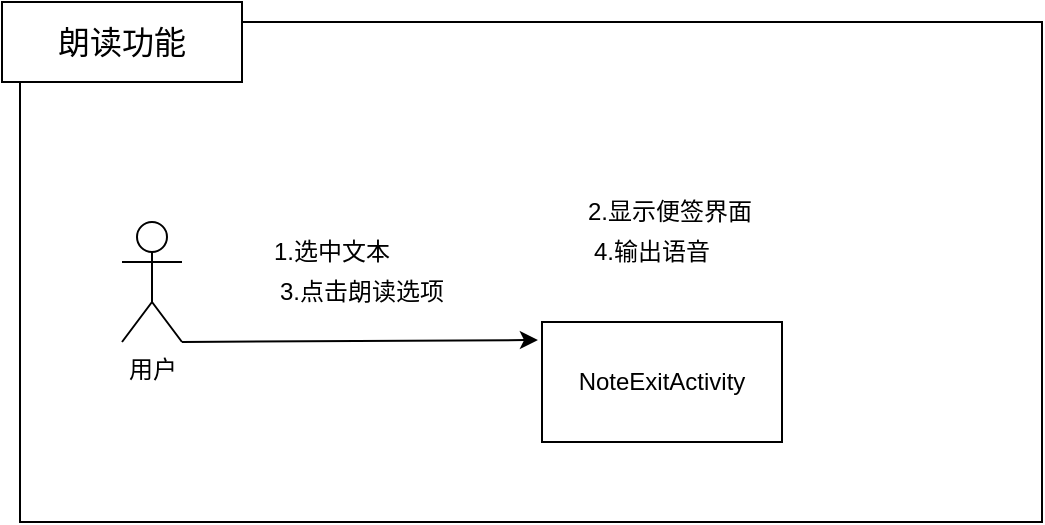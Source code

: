 <mxfile version="22.1.3" type="device">
  <diagram name="第 1 页" id="h136pcTpXReEDVyURnkJ">
    <mxGraphModel dx="792" dy="429" grid="1" gridSize="10" guides="1" tooltips="1" connect="1" arrows="1" fold="1" page="1" pageScale="1" pageWidth="827" pageHeight="1169" math="0" shadow="0">
      <root>
        <mxCell id="0" />
        <mxCell id="1" parent="0" />
        <mxCell id="aFJt68EdCN7a-wkORS-8-2" value="" style="rounded=0;whiteSpace=wrap;html=1;" parent="1" vertex="1">
          <mxGeometry x="89" y="30" width="511" height="250" as="geometry" />
        </mxCell>
        <mxCell id="aFJt68EdCN7a-wkORS-8-3" value="&lt;font style=&quot;font-size: 16px;&quot;&gt;朗读功能&lt;/font&gt;" style="rounded=0;whiteSpace=wrap;html=1;" parent="1" vertex="1">
          <mxGeometry x="80" y="20" width="120" height="40" as="geometry" />
        </mxCell>
        <mxCell id="aFJt68EdCN7a-wkORS-8-4" value="用户" style="shape=umlActor;verticalLabelPosition=bottom;verticalAlign=top;html=1;outlineConnect=0;" parent="1" vertex="1">
          <mxGeometry x="140" y="130" width="30" height="60" as="geometry" />
        </mxCell>
        <mxCell id="aFJt68EdCN7a-wkORS-8-5" value="1.选中文本" style="text;html=1;strokeColor=none;fillColor=none;align=center;verticalAlign=middle;whiteSpace=wrap;rounded=0;" parent="1" vertex="1">
          <mxGeometry x="215" y="130" width="60" height="30" as="geometry" />
        </mxCell>
        <mxCell id="aFJt68EdCN7a-wkORS-8-7" value="3.点击朗读选项" style="text;html=1;strokeColor=none;fillColor=none;align=center;verticalAlign=middle;whiteSpace=wrap;rounded=0;" parent="1" vertex="1">
          <mxGeometry x="215" y="150" width="90" height="30" as="geometry" />
        </mxCell>
        <mxCell id="aFJt68EdCN7a-wkORS-8-8" value="2.显示便签界面" style="text;html=1;strokeColor=none;fillColor=none;align=center;verticalAlign=middle;whiteSpace=wrap;rounded=0;" parent="1" vertex="1">
          <mxGeometry x="369" y="110" width="90" height="30" as="geometry" />
        </mxCell>
        <mxCell id="aFJt68EdCN7a-wkORS-8-10" value="4.输出语音" style="text;html=1;strokeColor=none;fillColor=none;align=center;verticalAlign=middle;whiteSpace=wrap;rounded=0;" parent="1" vertex="1">
          <mxGeometry x="360" y="130" width="90" height="30" as="geometry" />
        </mxCell>
        <mxCell id="aFJt68EdCN7a-wkORS-8-14" value="NoteExitActivity" style="rounded=0;whiteSpace=wrap;html=1;" parent="1" vertex="1">
          <mxGeometry x="350" y="180" width="120" height="60" as="geometry" />
        </mxCell>
        <mxCell id="aFJt68EdCN7a-wkORS-8-18" value="" style="endArrow=classic;html=1;rounded=0;exitX=1;exitY=1;exitDx=0;exitDy=0;exitPerimeter=0;entryX=-0.017;entryY=0.15;entryDx=0;entryDy=0;entryPerimeter=0;" parent="1" source="aFJt68EdCN7a-wkORS-8-4" target="aFJt68EdCN7a-wkORS-8-14" edge="1">
          <mxGeometry width="50" height="50" relative="1" as="geometry">
            <mxPoint x="390" y="340" as="sourcePoint" />
            <mxPoint x="440" y="290" as="targetPoint" />
          </mxGeometry>
        </mxCell>
      </root>
    </mxGraphModel>
  </diagram>
</mxfile>
